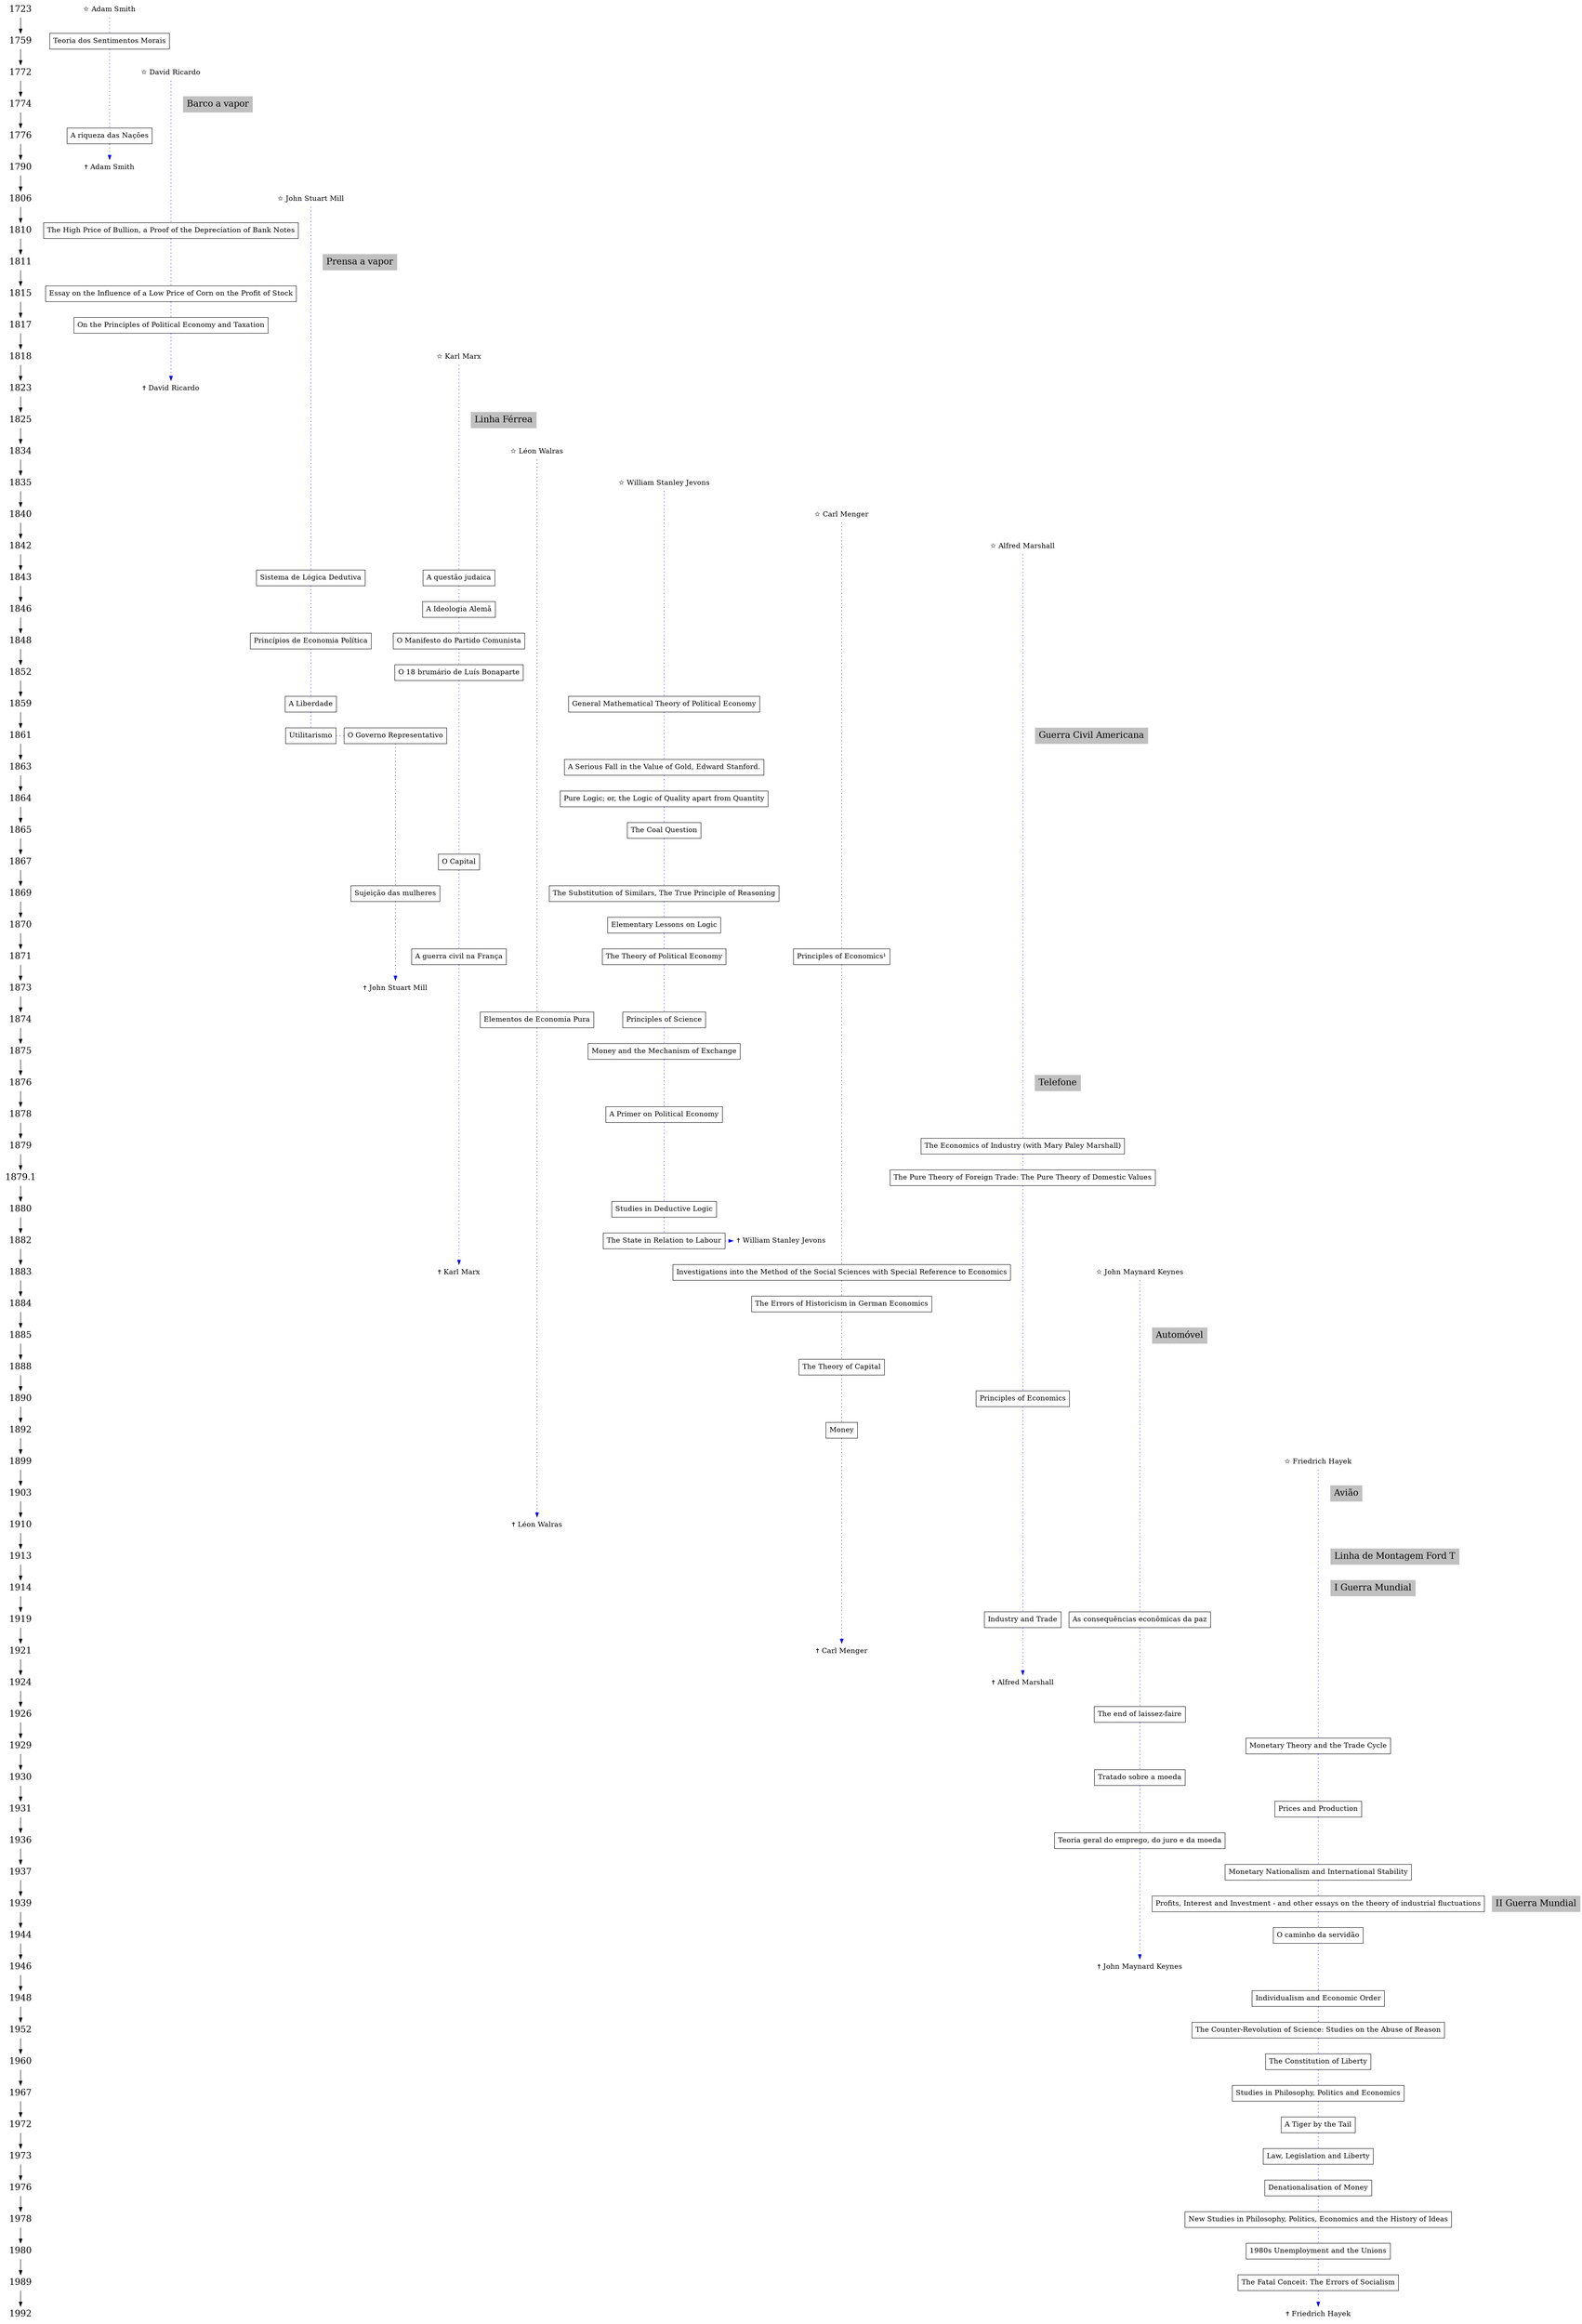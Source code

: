 
digraph {
	/*rankdir=LR;*/
	concentrate = True;
	node[shape=plaintext,fontsize=16];


{node[shape=plaintext, fontsize=20]
	1723->1759->1772->1774->1776->1790->1806->1810->1811->1815->1817->1818->1823->1825->1834->1835->1840->1842->1843->1846->1848->1852->1859->1861->1863->1864->1865->1867->1869->1870->1871->1873->1874->1875->1876->1878->1879->1879.1->1880->1882->1883->1884->1885->1888->1890->1892->1899->1903->1910->1913->1914->1919->1921->1924->1926->1929->1930->1931->1936->1937->1939->1944->1946->1948->1952->1960->1967->1972->1973->1976->1978->1980->1989->1992
}
	{/*Obras*/
	node[shape=box];
	"Teoria dos Sentimentos Morais";
	"A riqueza das Nações";
	"The High Price of Bullion, a Proof of the Depreciation of Bank Notes";
	"Essay on the Influence of a Low Price of Corn on the Profit of Stock";
	"On the Principles of Political Economy and Taxation";
	"Sistema de Lógica Dedutiva";
	"Princípios de Economia Política";
	"A Liberdade";
	"Utilitarismo";
	"O Governo Representativo";
	"Sujeição das mulheres";
	"A questão judaica";
	"A Ideologia Alemã";
	"O Manifesto do Partido Comunista";
	"O 18 brumário de Luís Bonaparte";
	"O Capital";
	"A guerra civil na França";
	"Elementos de Economia Pura";
	"General Mathematical Theory of Political Economy";
	"A Serious Fall in the Value of Gold, Edward Stanford.";
	"Pure Logic; or, the Logic of Quality apart from Quantity";
	"The Coal Question";
	"The Substitution of Similars, The True Principle of Reasoning";
	"Elementary Lessons on Logic";
	"The Theory of Political Economy";
	"Principles of Science";
	"Money and the Mechanism of Exchange";
	"A Primer on Political Economy";
	"Studies in Deductive Logic";
	"The State in Relation to Labour";
	"Principles of Economics¹";
	"Investigations into the Method of the Social Sciences with Special Reference to Economics";
	"The Errors of Historicism in German Economics";
	"The Theory of Capital";
	"Money";
	"The Economics of Industry (with Mary Paley Marshall)";
	"The Pure Theory of Foreign Trade: The Pure Theory of Domestic Values";
	"Principles of Economics";
	"Industry and Trade";
	"As consequências econômicas da paz";
	"The end of laissez-faire";
	"Tratado sobre a moeda";
	"Teoria geral do emprego, do juro e da moeda";
	"Monetary Theory and the Trade Cycle";
	"Prices and Production";
	"Monetary Nationalism and International Stability";
	"Profits, Interest and Investment - and other essays on the theory of industrial fluctuations";
	"O caminho da servidão";
	"Individualism and Economic Order";
	"The Counter-Revolution of Science: Studies on the Abuse of Reason";
	"The Constitution of Liberty";
	"Studies in Philosophy, Politics and Economics";
	"A Tiger by the Tail";
	"Law, Legislation and Liberty";
	"Denationalisation of Money";
	"New Studies in Philosophy, Politics, Economics and the History of Ideas";
	"1980s Unemployment and the Unions";
	"The Fatal Conceit: The Errors of Socialism";
	}


"✩ Adam Smith"->"Teoria dos Sentimentos Morais"[style=dotted,color=blue,arrowhead=none];
"Teoria dos Sentimentos Morais"->"A riqueza das Nações"[style=dotted,color=blue,arrowhead=none];
"✩ David Ricardo"->"The High Price of Bullion, a Proof of the Depreciation of Bank Notes"[style=dotted,color=blue,arrowhead=none];
"A riqueza das Nações"->"✝ Adam Smith"[style=dotted,color=blue];
"The High Price of Bullion, a Proof of the Depreciation of Bank Notes"->"Essay on the Influence of a Low Price of Corn on the Profit of Stock"[style=dotted,color=blue,arrowhead=none];
"Essay on the Influence of a Low Price of Corn on the Profit of Stock"->"On the Principles of Political Economy and Taxation"[style=dotted,color=blue,arrowhead=none];
"✩ John Stuart Mill"->"Sistema de Lógica Dedutiva"[style=dotted,color=blue,arrowhead=none];
"On the Principles of Political Economy and Taxation"->"✝ David Ricardo"[style=dotted,color=blue];
"Sistema de Lógica Dedutiva"->"Princípios de Economia Política"[style=dotted,color=blue,arrowhead=none];
"Princípios de Economia Política"->"A Liberdade"[style=dotted,color=blue,arrowhead=none];
"A Liberdade"->"Utilitarismo"[style=dotted,color=blue,arrowhead=none];
"Utilitarismo"->"O Governo Representativo"[style=dotted,color=blue,arrowhead=none];
"O Governo Representativo"->"Sujeição das mulheres"[style=dotted,color=blue,arrowhead=none];
"✩ Karl Marx"->"A questão judaica"[style=dotted,color=blue,arrowhead=none];
"Sujeição das mulheres"->"✝ John Stuart Mill"[style=dotted,color=blue];
"A questão judaica"->"A Ideologia Alemã"[style=dotted,color=blue,arrowhead=none];
"A Ideologia Alemã"->"O Manifesto do Partido Comunista"[style=dotted,color=blue,arrowhead=none];
"O Manifesto do Partido Comunista"->"O 18 brumário de Luís Bonaparte"[style=dotted,color=blue,arrowhead=none];
"O 18 brumário de Luís Bonaparte"->"O Capital"[style=dotted,color=blue,arrowhead=none];
"O Capital"->"A guerra civil na França"[style=dotted,color=blue,arrowhead=none];
"✩ Léon Walras"->"Elementos de Economia Pura"[style=dotted,color=blue,arrowhead=none];
"A guerra civil na França"->"✝ Karl Marx"[style=dotted,color=blue];
"✩ William Stanley Jevons"->"General Mathematical Theory of Political Economy"[style=dotted,color=blue,arrowhead=none];
"Elementos de Economia Pura"->"✝ Léon Walras"[style=dotted,color=blue];
"General Mathematical Theory of Political Economy"->"A Serious Fall in the Value of Gold, Edward Stanford."[style=dotted,color=blue,arrowhead=none];
"A Serious Fall in the Value of Gold, Edward Stanford."->"Pure Logic; or, the Logic of Quality apart from Quantity"[style=dotted,color=blue,arrowhead=none];
"Pure Logic; or, the Logic of Quality apart from Quantity"->"The Coal Question"[style=dotted,color=blue,arrowhead=none];
"The Coal Question"->"The Substitution of Similars, The True Principle of Reasoning"[style=dotted,color=blue,arrowhead=none];
"The Substitution of Similars, The True Principle of Reasoning"->"Elementary Lessons on Logic"[style=dotted,color=blue,arrowhead=none];
"Elementary Lessons on Logic"->"The Theory of Political Economy"[style=dotted,color=blue,arrowhead=none];
"The Theory of Political Economy"->"Principles of Science"[style=dotted,color=blue,arrowhead=none];
"Principles of Science"->"Money and the Mechanism of Exchange"[style=dotted,color=blue,arrowhead=none];
"Money and the Mechanism of Exchange"->"A Primer on Political Economy"[style=dotted,color=blue,arrowhead=none];
"A Primer on Political Economy"->"Studies in Deductive Logic"[style=dotted,color=blue,arrowhead=none];
"Studies in Deductive Logic"->"The State in Relation to Labour"[style=dotted,color=blue,arrowhead=none];
"✩ Carl Menger"->"Principles of Economics¹"[style=dotted,color=blue,arrowhead=none];
"The State in Relation to Labour"->"✝ William Stanley Jevons"[style=dotted,color=blue];
"Principles of Economics¹"->"Investigations into the Method of the Social Sciences with Special Reference to Economics"[style=dotted,color=blue,arrowhead=none];
"Investigations into the Method of the Social Sciences with Special Reference to Economics"->"The Errors of Historicism in German Economics"[style=dotted,color=blue,arrowhead=none];
"The Errors of Historicism in German Economics"->"The Theory of Capital"[style=dotted,color=blue,arrowhead=none];
"The Theory of Capital"->"Money"[style=dotted,color=blue,arrowhead=none];
"✩ Alfred Marshall"->"The Economics of Industry (with Mary Paley Marshall)"[style=dotted,color=blue,arrowhead=none];
"Money"->"✝ Carl Menger"[style=dotted,color=blue];
"The Economics of Industry (with Mary Paley Marshall)"->"The Pure Theory of Foreign Trade: The Pure Theory of Domestic Values"[style=dotted,color=blue,arrowhead=none];
"The Pure Theory of Foreign Trade: The Pure Theory of Domestic Values"->"Principles of Economics"[style=dotted,color=blue,arrowhead=none];
"Principles of Economics"->"Industry and Trade"[style=dotted,color=blue,arrowhead=none];
"✩ John Maynard Keynes"->"As consequências econômicas da paz"[style=dotted,color=blue,arrowhead=none];
"Industry and Trade"->"✝ Alfred Marshall"[style=dotted,color=blue];
"As consequências econômicas da paz"->"The end of laissez-faire"[style=dotted,color=blue,arrowhead=none];
"The end of laissez-faire"->"Tratado sobre a moeda"[style=dotted,color=blue,arrowhead=none];
"Tratado sobre a moeda"->"Teoria geral do emprego, do juro e da moeda"[style=dotted,color=blue,arrowhead=none];
"✩ Friedrich Hayek"->"Monetary Theory and the Trade Cycle"[style=dotted,color=blue,arrowhead=none];
"Teoria geral do emprego, do juro e da moeda"->"✝ John Maynard Keynes"[style=dotted,color=blue];
"Monetary Theory and the Trade Cycle"->"Prices and Production"[style=dotted,color=blue,arrowhead=none];
"Prices and Production"->"Monetary Nationalism and International Stability"[style=dotted,color=blue,arrowhead=none];
"Monetary Nationalism and International Stability"->"Profits, Interest and Investment - and other essays on the theory of industrial fluctuations"[style=dotted,color=blue,arrowhead=none];
"Profits, Interest and Investment - and other essays on the theory of industrial fluctuations"->"O caminho da servidão"[style=dotted,color=blue,arrowhead=none];
"O caminho da servidão"->"Individualism and Economic Order"[style=dotted,color=blue,arrowhead=none];
"Individualism and Economic Order"->"The Counter-Revolution of Science: Studies on the Abuse of Reason"[style=dotted,color=blue,arrowhead=none];
"The Counter-Revolution of Science: Studies on the Abuse of Reason"->"The Constitution of Liberty"[style=dotted,color=blue,arrowhead=none];
"The Constitution of Liberty"->"Studies in Philosophy, Politics and Economics"[style=dotted,color=blue,arrowhead=none];
"Studies in Philosophy, Politics and Economics"->"A Tiger by the Tail"[style=dotted,color=blue,arrowhead=none];
"A Tiger by the Tail"->"Law, Legislation and Liberty"[style=dotted,color=blue,arrowhead=none];
"Law, Legislation and Liberty"->"Denationalisation of Money"[style=dotted,color=blue,arrowhead=none];
"Denationalisation of Money"->"New Studies in Philosophy, Politics, Economics and the History of Ideas"[style=dotted,color=blue,arrowhead=none];
"New Studies in Philosophy, Politics, Economics and the History of Ideas"->"1980s Unemployment and the Unions"[style=dotted,color=blue,arrowhead=none];
"1980s Unemployment and the Unions"->"The Fatal Conceit: The Errors of Socialism"[style=dotted,color=blue,arrowhead=none];
"The Fatal Conceit: The Errors of Socialism"->"✝ Friedrich Hayek"[style=dotted,color=blue];

 {rank=same;
1921;"✝ Carl Menger" ;
}
{rank=same;
1924;"✝ Alfred Marshall" ;
}
{rank=same;
1926;"The end of laissez-faire" ;
}
{rank=same;
1929;"Monetary Theory and the Trade Cycle" ;
}
{rank=same;
1930;"Tratado sobre a moeda" ;
}
{rank=same;
1931;"Prices and Production" ;
}
{rank=same;
1806;"✩ John Stuart Mill" ;
}
{rank=same;
1936;"Teoria geral do emprego, do juro e da moeda" ;
}
{rank=same;
1937;"Monetary Nationalism and International Stability" ;
}
{rank=same;
1810;"The High Price of Bullion, a Proof of the Depreciation of Bank Notes" ;
}
{rank=same;
1939;"Profits, Interest and Investment - and other essays on the theory of industrial fluctuations" ;
}
{rank=same;
1815;"Essay on the Influence of a Low Price of Corn on the Profit of Stock" ;
}
{rank=same;
1944;"O caminho da servidão" ;
}
{rank=same;
1817;"On the Principles of Political Economy and Taxation" ;
}
{rank=same;
1818;"✩ Karl Marx" ;
}
{rank=same;
1948;"Individualism and Economic Order" ;
}
{rank=same;
1946;"✝ John Maynard Keynes" ;
}
{rank=same;
1823;"✝ David Ricardo" ;
}
{rank=same;
1879.1;"The Pure Theory of Foreign Trade: The Pure Theory of Domestic Values" ;
}
{rank=same;
1976;"Denationalisation of Money" ;
}
{rank=same;
1960;"The Constitution of Liberty" ;
}
{rank=same;
1834;"✩ Léon Walras" ;
}
{rank=same;
1835;"✩ William Stanley Jevons" ;
}
{rank=same;
1967;"Studies in Philosophy, Politics and Economics" ;
}
{rank=same;
1840;"✩ Carl Menger" ;
}
{rank=same;
1992;"✝ Friedrich Hayek" ;
}
{rank=same;
1842;"✩ Alfred Marshall" ;
}
{rank=same;
1843;"Sistema de Lógica Dedutiva" "A questão judaica" ;
}
{rank=same;
1972;"A Tiger by the Tail" ;
}
{rank=same;
1973;"Law, Legislation and Liberty" ;
}
{rank=same;
1846;"A Ideologia Alemã" ;
}
{rank=same;
1848;"Princípios de Economia Política" "O Manifesto do Partido Comunista" ;
}
{rank=same;
1978;"New Studies in Philosophy, Politics, Economics and the History of Ideas" ;
}
{rank=same;
1723;"✩ Adam Smith" ;
}
{rank=same;
1852;"O 18 brumário de Luís Bonaparte" ;
}
{rank=same;
1952;"The Counter-Revolution of Science: Studies on the Abuse of Reason" ;
}
{rank=same;
1859;"A Liberdade" "General Mathematical Theory of Political Economy" ;
}
{rank=same;
1989;"The Fatal Conceit: The Errors of Socialism" ;
}
{rank=same;
1861;"Utilitarismo" "O Governo Representativo" ;
}
{rank=same;
1863;"A Serious Fall in the Value of Gold, Edward Stanford." ;
}
{rank=same;
1864;"Pure Logic; or, the Logic of Quality apart from Quantity" ;
}
{rank=same;
1865;"The Coal Question" ;
}
{rank=same;
1867;"O Capital" ;
}
{rank=same;
1869;"Sujeição das mulheres" "The Substitution of Similars, The True Principle of Reasoning" ;
}
{rank=same;
1870;"Elementary Lessons on Logic" ;
}
{rank=same;
1871;"A guerra civil na França" "The Theory of Political Economy" "Principles of Economics¹" ;
}
{rank=same;
1873;"✝ John Stuart Mill" ;
}
{rank=same;
1874;"Elementos de Economia Pura" "Principles of Science" ;
}
{rank=same;
1875;"Money and the Mechanism of Exchange" ;
}
{rank=same;
1878;"A Primer on Political Economy" ;
}
{rank=same;
1879;"The Economics of Industry (with Mary Paley Marshall)" ;
}
{rank=same;
1880;"Studies in Deductive Logic" ;
}
{rank=same;
1882;"✝ William Stanley Jevons" "The State in Relation to Labour" ;
}
{rank=same;
1883;"✝ Karl Marx" "Investigations into the Method of the Social Sciences with Special Reference to Economics" "✩ John Maynard Keynes" ;
}
{rank=same;
1884;"The Errors of Historicism in German Economics" ;
}
{rank=same;
1759;"Teoria dos Sentimentos Morais" ;
}
{rank=same;
1888;"The Theory of Capital" ;
}
{rank=same;
1890;"Principles of Economics" ;
}
{rank=same;
1892;"Money" ;
}
{rank=same;
1980;"1980s Unemployment and the Unions" ;
}
{rank=same;
1899;"✩ Friedrich Hayek" ;
}
{rank=same;
1772;"✩ David Ricardo" ;
}
{rank=same;
1776;"A riqueza das Nações" ;
}
{rank=same;
1910;"✝ Léon Walras" ;
}
{rank=same;
1790;"✝ Adam Smith" ;
}
{rank=same;
1919;"Industry and Trade" "As consequências econômicas da paz" ;
}
{rank=same;
1861;"Guerra Civil Americana"[style=filled,shape=box,fontsize=20,fillcolor=gray,color=gray] "Guerra Civil Americana"[style=filled,shape=box,fontsize=20,fillcolor=gray,color=gray] ;
}
{rank=same;
1914;"I Guerra Mundial"[style=filled,shape=box,fontsize=20,fillcolor=gray,color=gray] "I Guerra Mundial"[style=filled,shape=box,fontsize=20,fillcolor=gray,color=gray] ;
}
{rank=same;
1939;"II Guerra Mundial"[style=filled,shape=box,fontsize=20,fillcolor=gray,color=gray] "II Guerra Mundial"[style=filled,shape=box,fontsize=20,fillcolor=gray,color=gray] ;
}
{rank=same;
1774;"Barco a vapor"[style=filled,shape=box,fontsize=20,fillcolor=gray,color=gray] "Barco a vapor"[style=filled,shape=box,fontsize=20,fillcolor=gray,color=gray] ;
}
{rank=same;
1811;"Prensa a vapor"[style=filled,shape=box,fontsize=20,fillcolor=gray,color=gray] "Prensa a vapor"[style=filled,shape=box,fontsize=20,fillcolor=gray,color=gray] ;
}
{rank=same;
1825;"Linha Férrea"[style=filled,shape=box,fontsize=20,fillcolor=gray,color=gray] "Linha Férrea"[style=filled,shape=box,fontsize=20,fillcolor=gray,color=gray] ;
}
{rank=same;
1885;"Automóvel"[style=filled,shape=box,fontsize=20,fillcolor=gray,color=gray] "Automóvel"[style=filled,shape=box,fontsize=20,fillcolor=gray,color=gray] ;
}
{rank=same;
1903;"Avião"[style=filled,shape=box,fontsize=20,fillcolor=gray,color=gray] "Avião"[style=filled,shape=box,fontsize=20,fillcolor=gray,color=gray] ;
}
{rank=same;
1913;"Linha de Montagem Ford T"[style=filled,shape=box,fontsize=20,fillcolor=gray,color=gray] "Linha de Montagem Ford T"[style=filled,shape=box,fontsize=20,fillcolor=gray,color=gray] ;
}
{rank=same;
1876;"Telefone"[style=filled,shape=box,fontsize=20,fillcolor=gray,color=gray] "Telefone"[style=filled,shape=box,fontsize=20,fillcolor=gray,color=gray] ;
}
}
